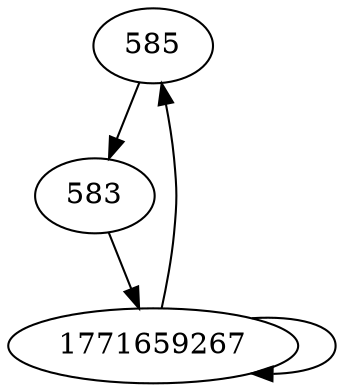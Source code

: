 digraph  {
585;
1771659267;
583;
585 -> 583;
1771659267 -> 585;
1771659267 -> 1771659267;
583 -> 1771659267;
}
